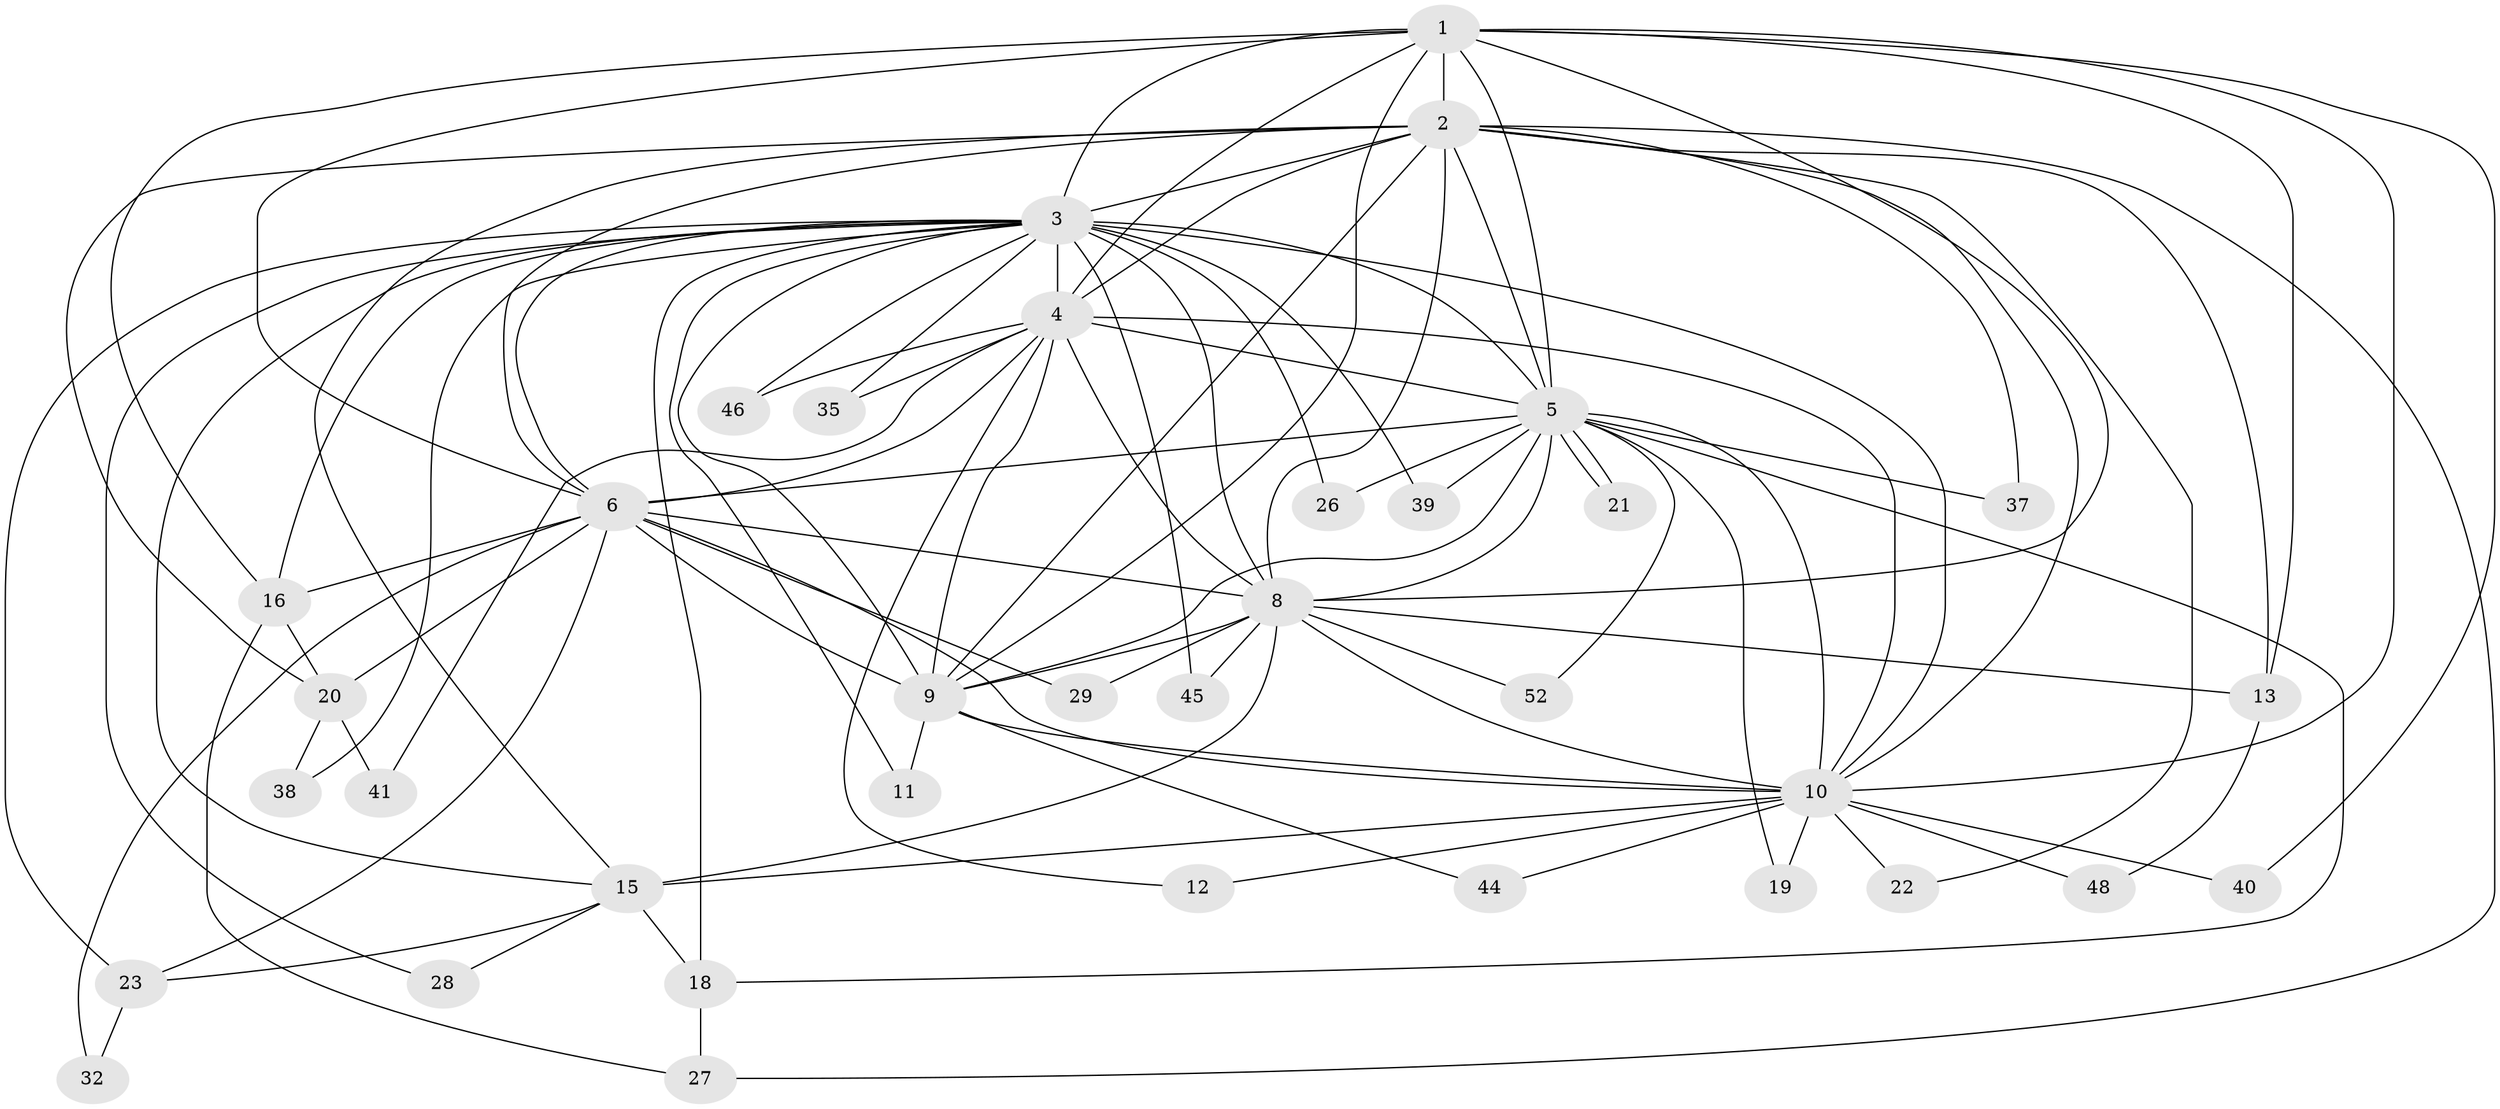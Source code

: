 // Generated by graph-tools (version 1.1) at 2025/51/02/27/25 19:51:42]
// undirected, 36 vertices, 98 edges
graph export_dot {
graph [start="1"]
  node [color=gray90,style=filled];
  1 [super="+43"];
  2 [super="+31"];
  3 [super="+7"];
  4 [super="+49"];
  5 [super="+42"];
  6 [super="+14"];
  8 [super="+30"];
  9 [super="+50"];
  10 [super="+51"];
  11;
  12;
  13 [super="+25"];
  15 [super="+17"];
  16 [super="+34"];
  18 [super="+24"];
  19;
  20 [super="+36"];
  21;
  22;
  23 [super="+33"];
  26;
  27 [super="+47"];
  28;
  29;
  32;
  35;
  37;
  38;
  39;
  40;
  41;
  44;
  45;
  46;
  48;
  52;
  1 -- 2;
  1 -- 3 [weight=2];
  1 -- 4;
  1 -- 5;
  1 -- 6;
  1 -- 8 [weight=2];
  1 -- 9;
  1 -- 10;
  1 -- 16;
  1 -- 40;
  1 -- 13;
  2 -- 3 [weight=2];
  2 -- 4;
  2 -- 5;
  2 -- 6;
  2 -- 8;
  2 -- 9;
  2 -- 10;
  2 -- 13;
  2 -- 20;
  2 -- 22;
  2 -- 37;
  2 -- 15;
  2 -- 27;
  3 -- 4 [weight=2];
  3 -- 5 [weight=2];
  3 -- 6 [weight=2];
  3 -- 8 [weight=3];
  3 -- 9 [weight=2];
  3 -- 10 [weight=2];
  3 -- 11;
  3 -- 18 [weight=2];
  3 -- 35;
  3 -- 39;
  3 -- 15;
  3 -- 16;
  3 -- 23;
  3 -- 26;
  3 -- 28;
  3 -- 38;
  3 -- 45;
  3 -- 46;
  4 -- 5 [weight=2];
  4 -- 6;
  4 -- 8;
  4 -- 9;
  4 -- 10;
  4 -- 12;
  4 -- 35;
  4 -- 41;
  4 -- 46;
  5 -- 6;
  5 -- 8;
  5 -- 9;
  5 -- 10;
  5 -- 19;
  5 -- 21;
  5 -- 21;
  5 -- 26;
  5 -- 37;
  5 -- 39;
  5 -- 18;
  5 -- 52;
  6 -- 8 [weight=2];
  6 -- 9;
  6 -- 10 [weight=2];
  6 -- 29;
  6 -- 32;
  6 -- 20;
  6 -- 23;
  6 -- 16;
  8 -- 9;
  8 -- 10;
  8 -- 13;
  8 -- 15;
  8 -- 29;
  8 -- 52;
  8 -- 45;
  9 -- 10;
  9 -- 11;
  9 -- 44;
  10 -- 12;
  10 -- 19;
  10 -- 22;
  10 -- 40;
  10 -- 44;
  10 -- 48;
  10 -- 15;
  13 -- 48;
  15 -- 28;
  15 -- 23;
  15 -- 18;
  16 -- 20;
  16 -- 27;
  18 -- 27;
  20 -- 38;
  20 -- 41;
  23 -- 32;
}
